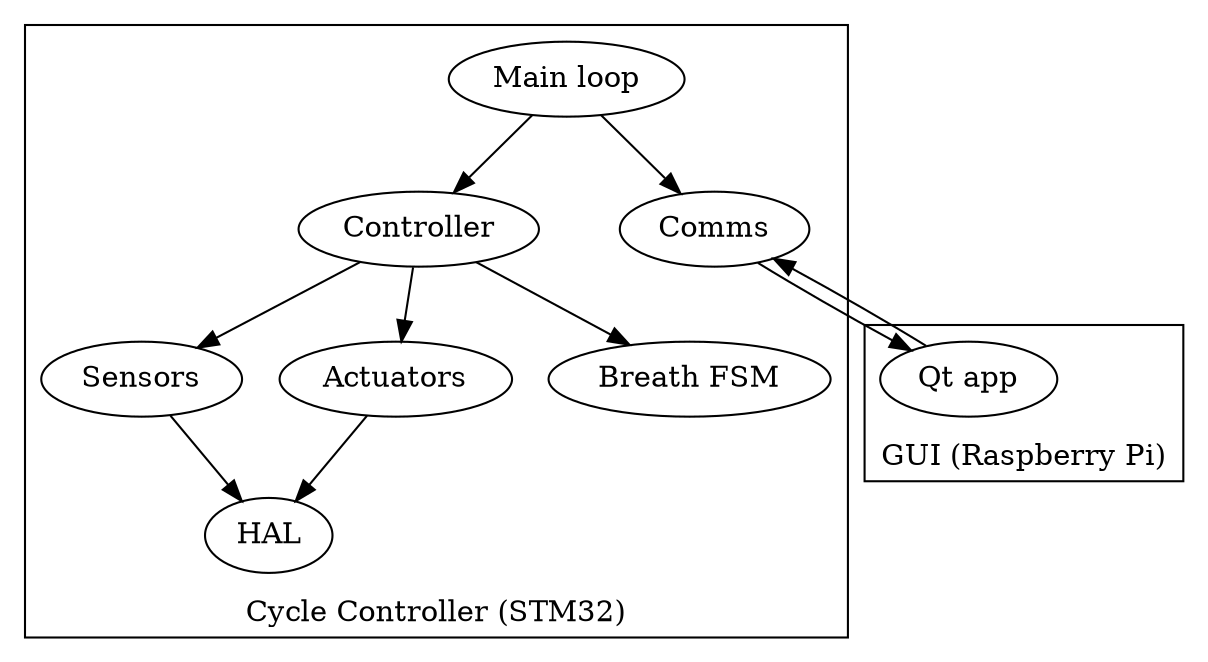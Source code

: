 digraph G {
  subgraph cluster_RPI {
    label="GUI (Raspberry Pi)"
    labelloc=b;
    GUI [label="Qt app"]
  }

  subgraph cluster_CC {
    label = "Cycle Controller (STM32)";
    labelloc = b;
    "Main loop" -> "Controller"
    "Main loop" -> "Comms"

    "Controller" -> "Sensors"
    "Controller" -> "Actuators"
    "Controller" -> "Breath FSM"

    "Actuators" -> HAL
    "Sensors" -> HAL
  }

  "Comms" -> GUI
  GUI -> "Comms"
}
